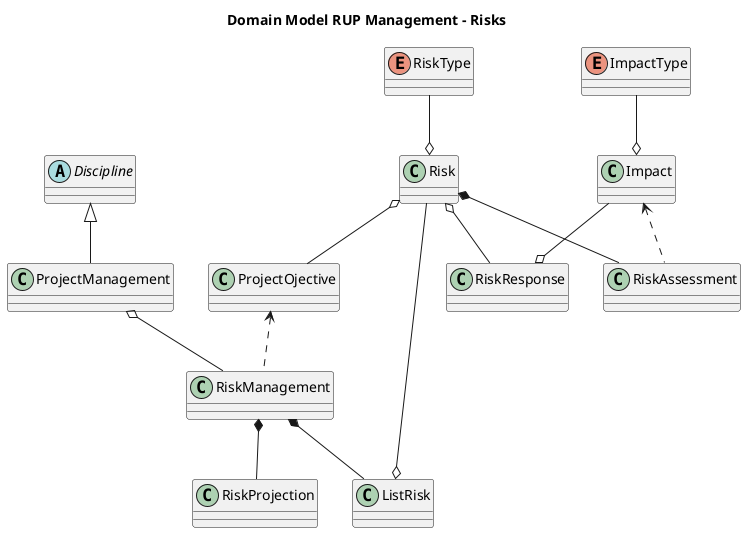 @startuml
top to bottom direction
skinparam shadowing false
skinparam objectFontSize 18
scale max 1600 width
title Domain Model RUP Management - Risks

Abstract Class Discipline
'Contenedores usados para organizar las actividades del proceso que 
'representan una partición de todos los roles, artefactos y actividades 
'en agrupaciones lógicas por áreas de asuntos o especialidades

Class ProjectManagement
'Disciplina UP encargada de conseguir el equilibrio entre los objetivos,
'los riesgos y las restricciones para la entrega del producto software.

Class RiskManagement
'Actividad fundamental en la gestion de un proyecto.

Class ProjectOjective
'Cada uno de los fines alcanzables en un proyecto en base a unas actividades, 
'unas pautas y unos recursos. 

Class Risk
'Posiblidad de contratiempo o fallo en una actividad dirigida por objetivos.

Enum RiskType
'Naturaleza, contexto, origen o aspecto que determina un riesgo.

Class Impact
'Efecto o conjunto de efectos producidos por un riesgo en las actividades 
'o artefactos de un proyecto.

Enum ImpactType
'Categorías de los efectos producido por un riesgo: 
'Debilidad, Amenaza, Fortaleza, Oportudidad.

Class ListRisk
'Lista de riesgos identificados de un proyecto.

Class RiskProjection
'Lista priorizada de riesgos atendiendo a su evaluación y respuesta prevista.

Class RiskAssessment
'Ponderación y calificación de un riesgo en base al impacto en los objetivos de proyecto.

Class RiskResponse
'Reacción o reajuste previsto para gestionar, mitigar o compensar el impacto de un riesgo.

Discipline <|-- ProjectManagement
ProjectManagement o-- RiskManagement  
ProjectOjective <.. RiskManagement 

RiskType --o Risk
RiskManagement *-- ListRisk
Risk o-- ProjectOjective
Risk *-- RiskAssessment
Risk o-- RiskResponse
Risk --o ListRisk
RiskManagement *-- RiskProjection 
ImpactType --o Impact 
Impact <.. RiskAssessment
Impact --o RiskResponse


@enduml
